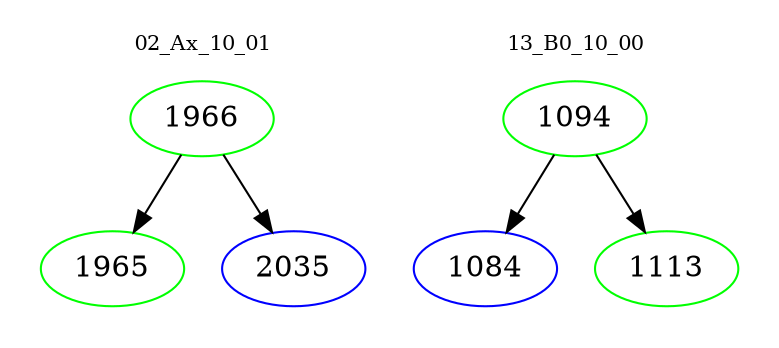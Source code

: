 digraph{
subgraph cluster_0 {
color = white
label = "02_Ax_10_01";
fontsize=10;
T0_1966 [label="1966", color="green"]
T0_1966 -> T0_1965 [color="black"]
T0_1965 [label="1965", color="green"]
T0_1966 -> T0_2035 [color="black"]
T0_2035 [label="2035", color="blue"]
}
subgraph cluster_1 {
color = white
label = "13_B0_10_00";
fontsize=10;
T1_1094 [label="1094", color="green"]
T1_1094 -> T1_1084 [color="black"]
T1_1084 [label="1084", color="blue"]
T1_1094 -> T1_1113 [color="black"]
T1_1113 [label="1113", color="green"]
}
}
